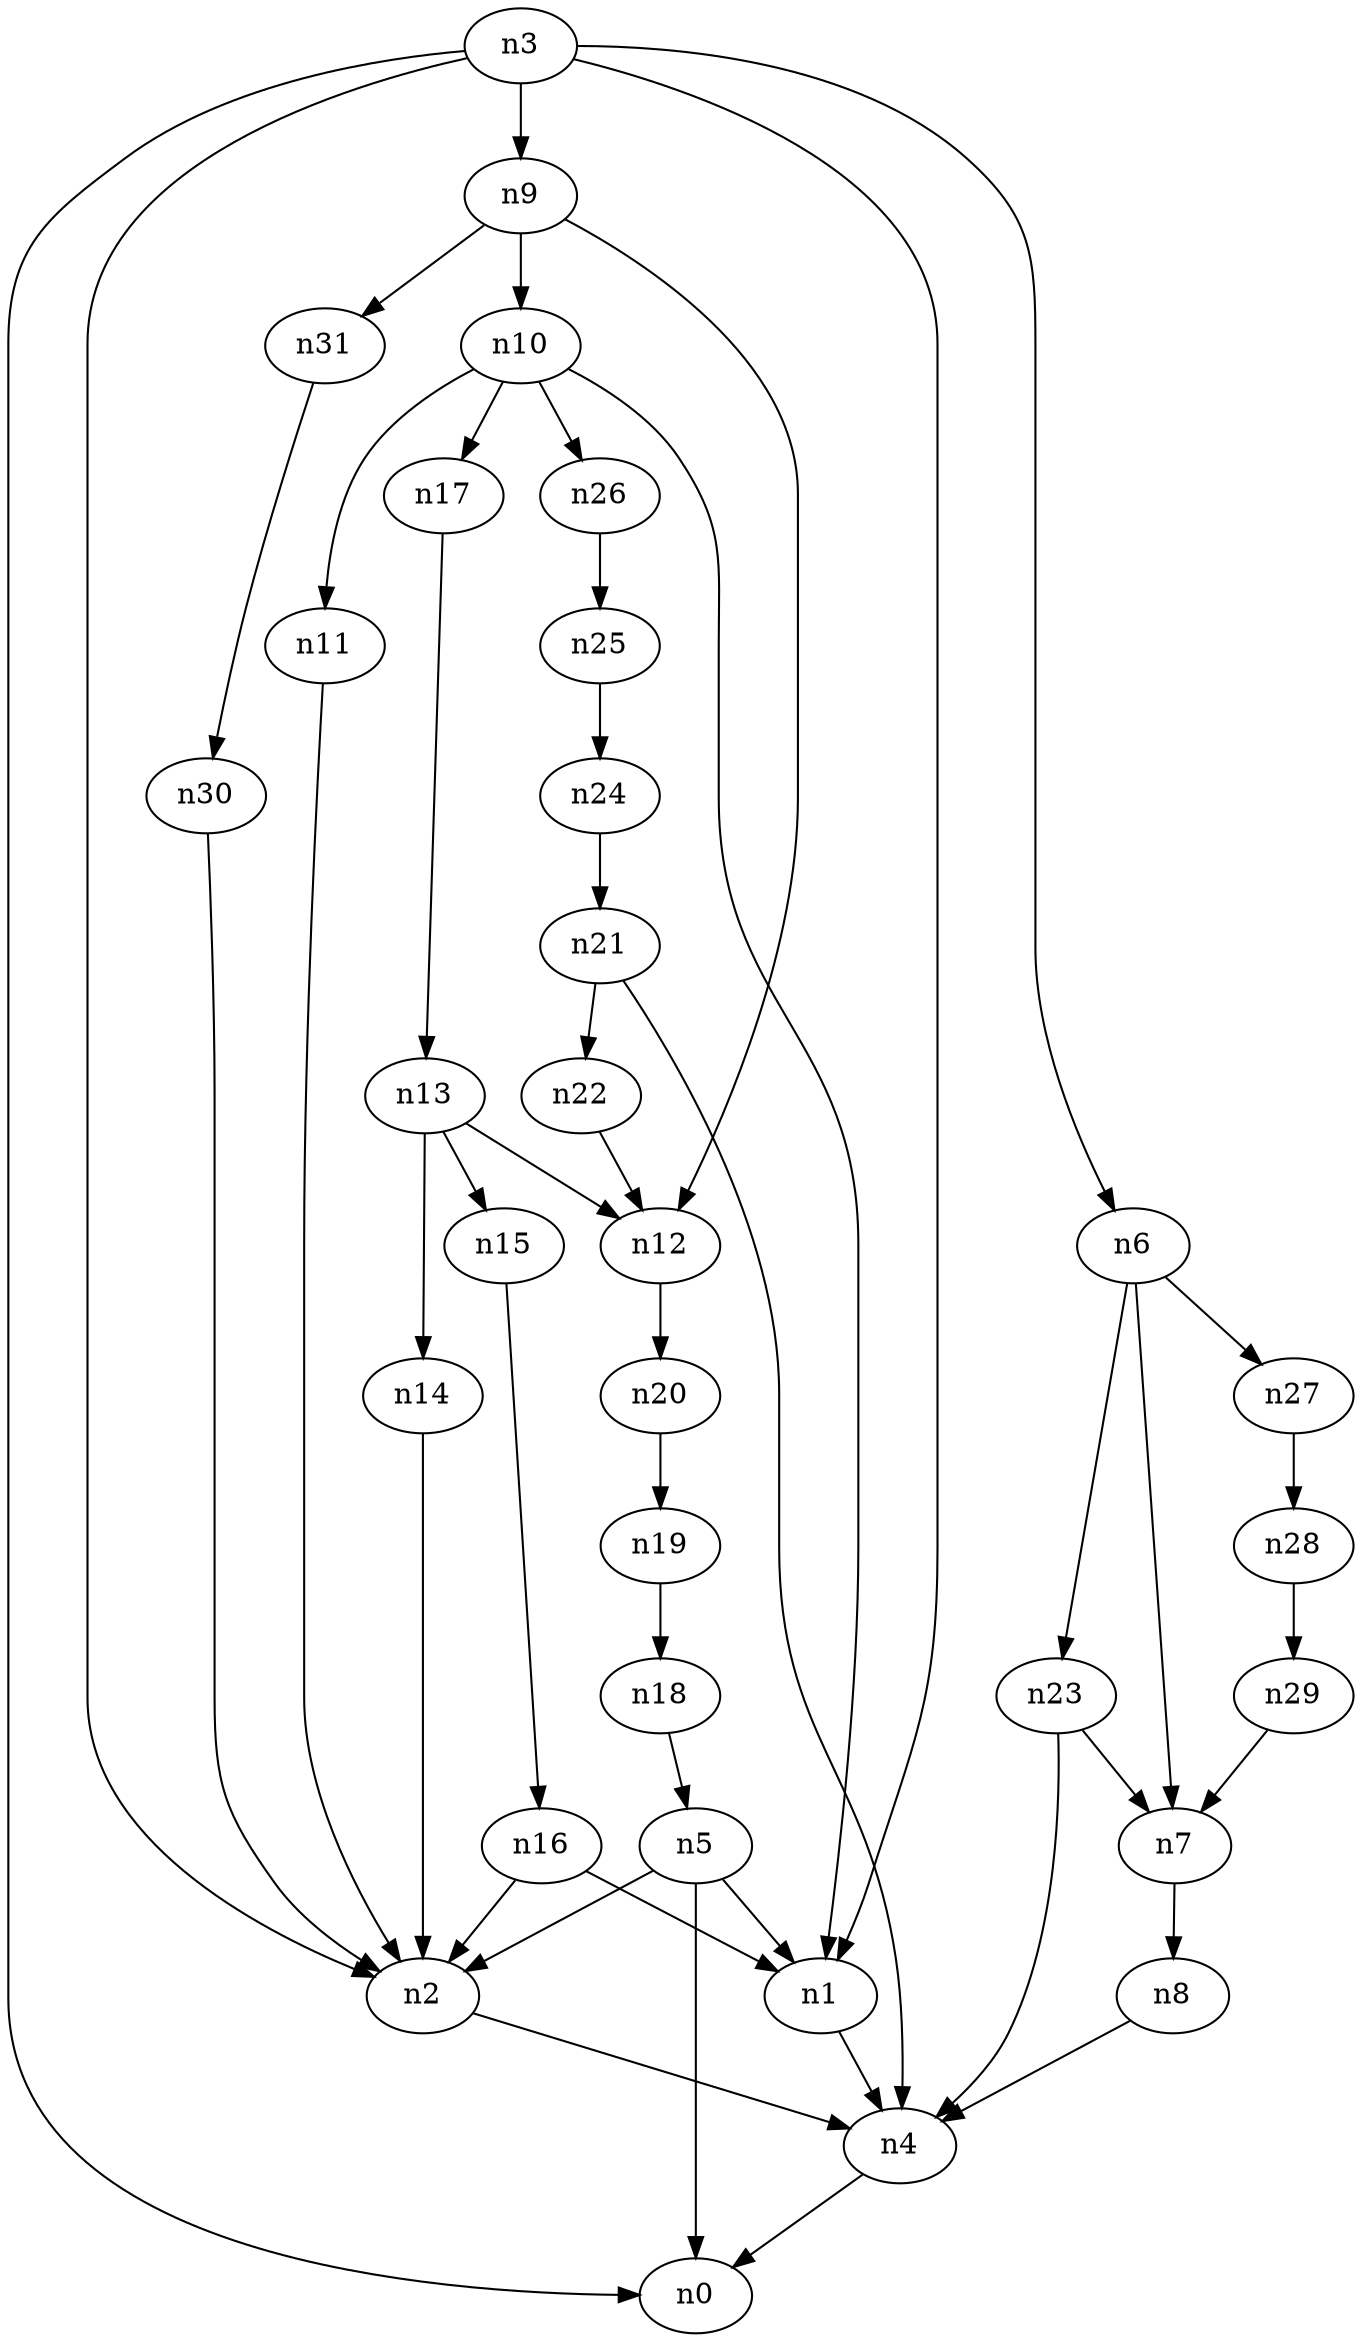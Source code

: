digraph G {
	n1 -> n4	 [_graphml_id=e4];
	n2 -> n4	 [_graphml_id=e7];
	n3 -> n0	 [_graphml_id=e0];
	n3 -> n1	 [_graphml_id=e3];
	n3 -> n2	 [_graphml_id=e6];
	n3 -> n6	 [_graphml_id=e9];
	n3 -> n9	 [_graphml_id=e13];
	n4 -> n0	 [_graphml_id=e1];
	n5 -> n0	 [_graphml_id=e2];
	n5 -> n1	 [_graphml_id=e5];
	n5 -> n2	 [_graphml_id=e8];
	n6 -> n7	 [_graphml_id=e10];
	n6 -> n23	 [_graphml_id=e37];
	n6 -> n27	 [_graphml_id=e42];
	n7 -> n8	 [_graphml_id=e11];
	n8 -> n4	 [_graphml_id=e12];
	n9 -> n10	 [_graphml_id=e14];
	n9 -> n12	 [_graphml_id=e18];
	n9 -> n31	 [_graphml_id=e48];
	n10 -> n1	 [_graphml_id=e15];
	n10 -> n11	 [_graphml_id=e17];
	n10 -> n17	 [_graphml_id=e25];
	n10 -> n26	 [_graphml_id=e41];
	n11 -> n2	 [_graphml_id=e16];
	n12 -> n20	 [_graphml_id=e31];
	n13 -> n12	 [_graphml_id=e19];
	n13 -> n14	 [_graphml_id=e20];
	n13 -> n15	 [_graphml_id=e22];
	n14 -> n2	 [_graphml_id=e21];
	n15 -> n16	 [_graphml_id=e23];
	n16 -> n1	 [_graphml_id=e27];
	n16 -> n2	 [_graphml_id=e24];
	n17 -> n13	 [_graphml_id=e26];
	n18 -> n5	 [_graphml_id=e28];
	n19 -> n18	 [_graphml_id=e29];
	n20 -> n19	 [_graphml_id=e30];
	n21 -> n4	 [_graphml_id=e32];
	n21 -> n22	 [_graphml_id=e33];
	n22 -> n12	 [_graphml_id=e34];
	n23 -> n4	 [_graphml_id=e35];
	n23 -> n7	 [_graphml_id=e36];
	n24 -> n21	 [_graphml_id=e38];
	n25 -> n24	 [_graphml_id=e39];
	n26 -> n25	 [_graphml_id=e40];
	n27 -> n28	 [_graphml_id=e43];
	n28 -> n29	 [_graphml_id=e44];
	n29 -> n7	 [_graphml_id=e45];
	n30 -> n2	 [_graphml_id=e46];
	n31 -> n30	 [_graphml_id=e47];
}
